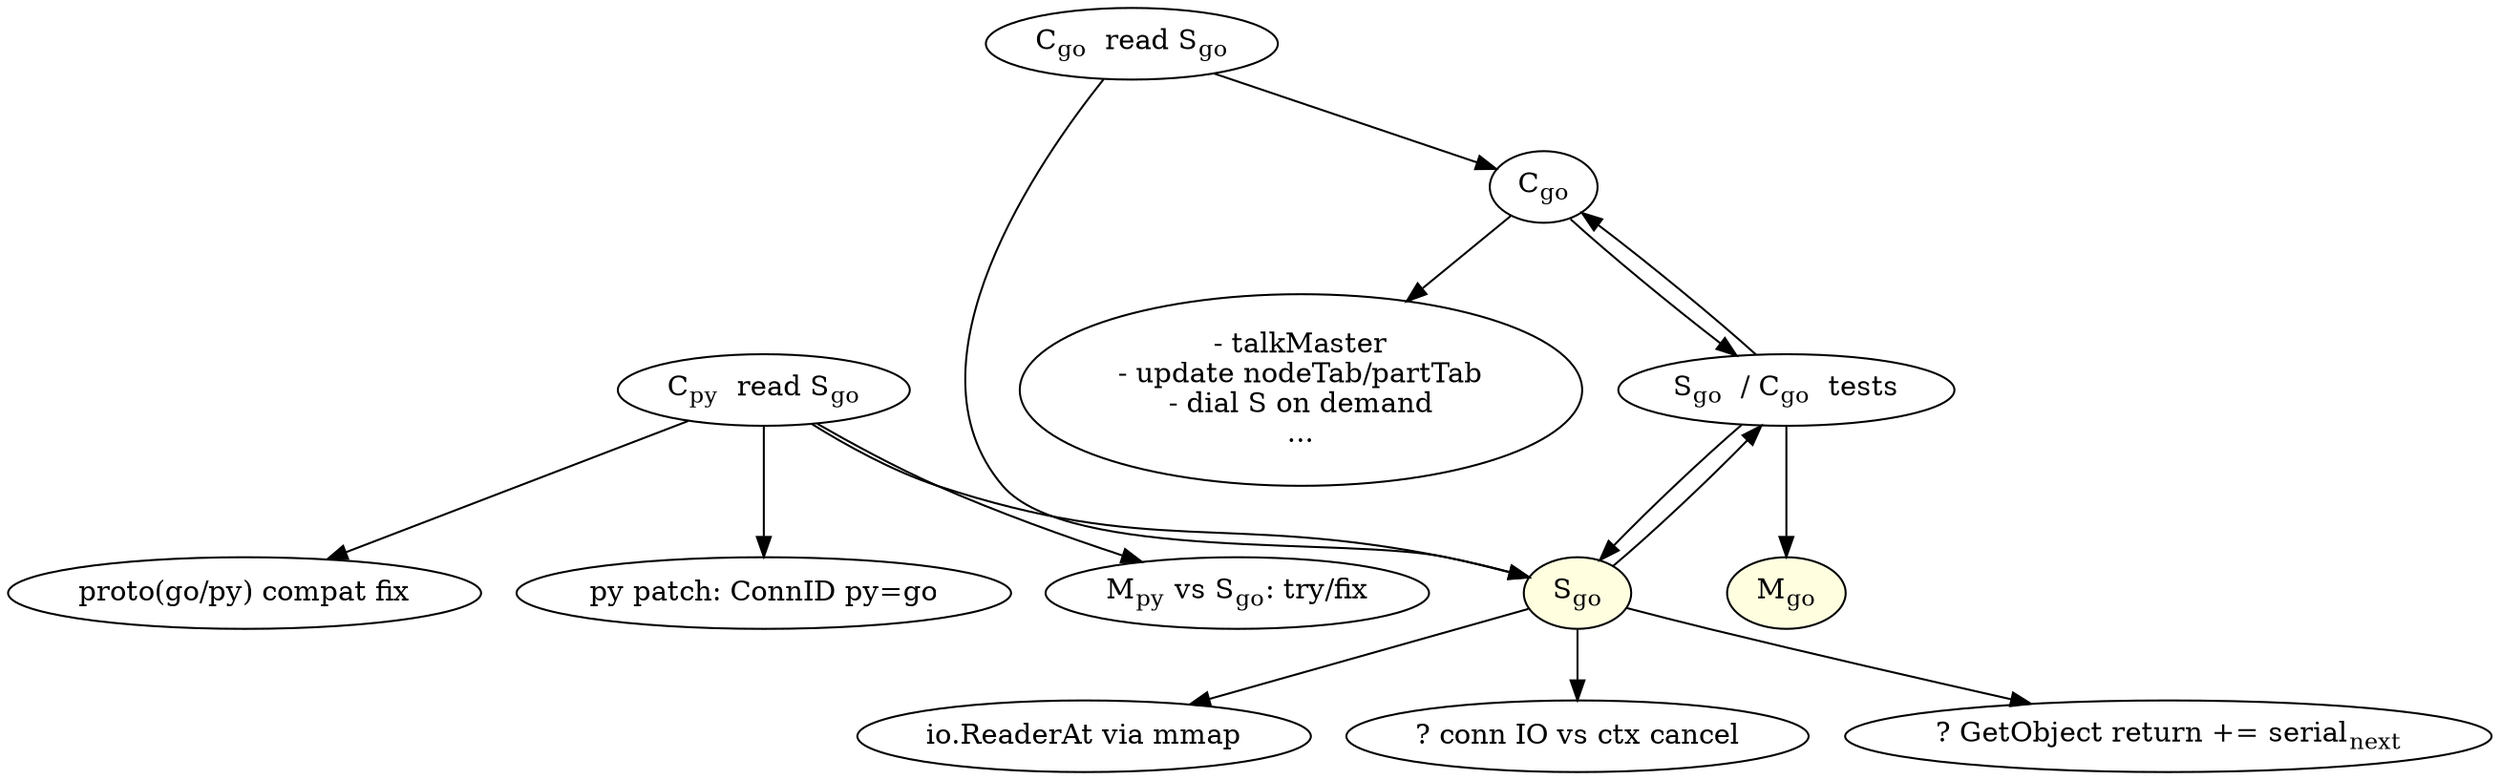 digraph {
	Cgo -> SCgo_t;
	Sgo -> SCgo_t;

	SCgo_t -> Mgo;
	SCgo_t -> Sgo;
	SCgo_t -> Cgo;

	Sgo -> Mmap_go;
	Sgo -> io_cancel;
	Sgo -> load_serial_next;

	Cgo -> Cgo_tasks;

	Cpy_r_Sgo -> Sgo;
	Cpy_r_Sgo -> Protog_fix;
	Cpy_r_Sgo -> Cpy_patch;
	Cpy_r_Sgo -> Mpy_vs_Sgo;

	Cgo_r_Sgo -> Cgo;
	Cgo_r_Sgo -> Sgo;		

	Cgo		[label=<C<sub>go</sub>>];
	Sgo		[label=<S<sub>go</sub>> style=filled fillcolor=lightyellow];
	Mgo		[label=<M<sub>go</sub>> style=filled fillcolor=lightyellow];
	SCgo_t		[label=<S<sub>go</sub>  / C<sub>go</sub>  tests>];
	Cpy_r_Sgo	[label=<C<sub>py</sub>  read S<sub>go</sub>>];
	Cgo_r_Sgo	[label=<C<sub>go</sub>  read S<sub>go</sub>>];
	Cpy_patch	[label=<py patch: ConnID py=go>];	// C<sub>py</sub>  patch for ConnID interop. with S<sub>go</sub>>];
	Mmap_go		[label="io.ReaderAt via mmap"];
	Protog_fix	[label="proto(go/py) compat fix"];
	Mpy_vs_Sgo	[label=<M<sub>py</sub> vs S<sub>go</sub>: try/fix>];

	io_cancel		[label="? conn IO vs ctx cancel"];
	load_serial_next	[label=<? GetObject return += serial<sub>next</sub>>];

	Cgo_tasks	[label="- talkMaster\n- update nodeTab/partTab\n- dial S on demand\n..."];
}
